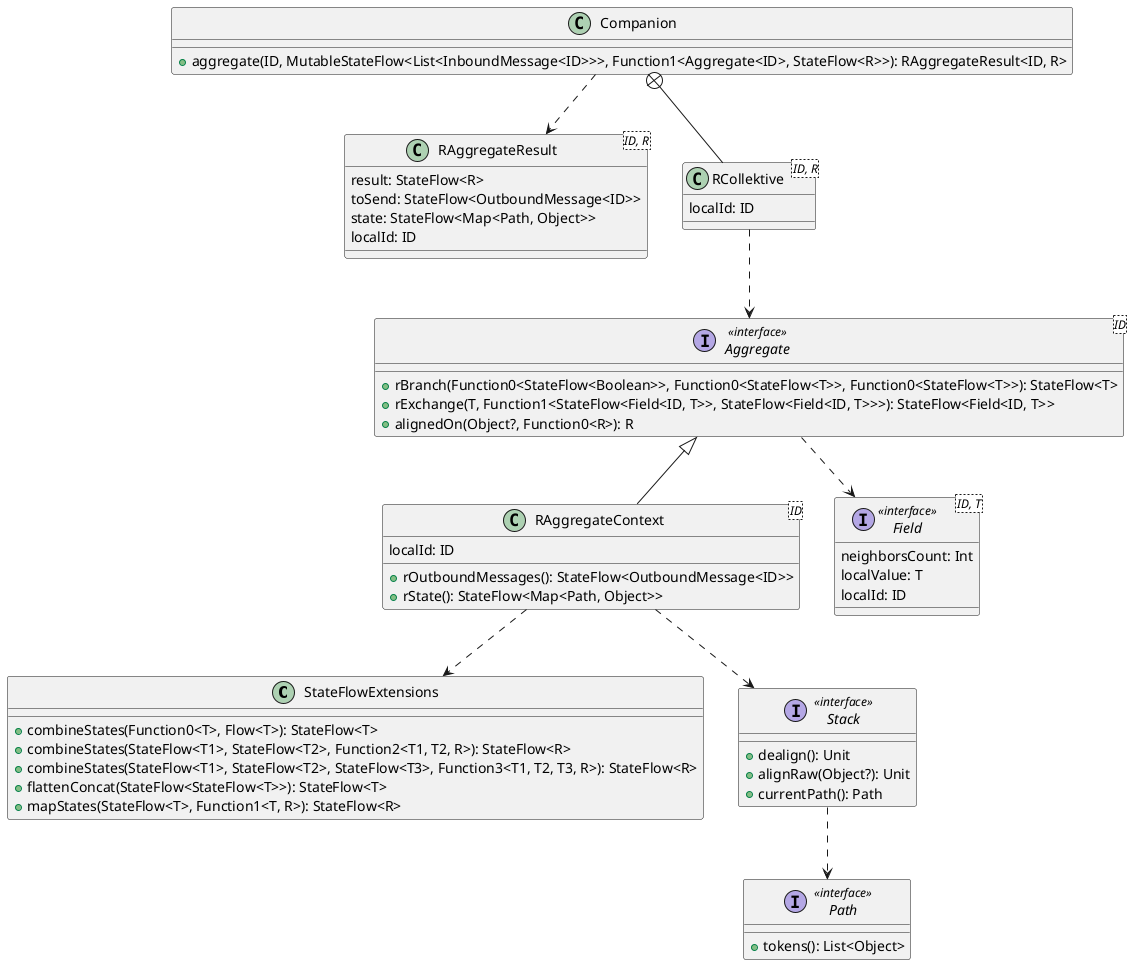 @startuml

class StateFlowExtensions {
  + combineStates(Function0<T>, Flow<T>): StateFlow<T>
  + combineStates(StateFlow<T1>, StateFlow<T2>, Function2<T1, T2, R>): StateFlow<R>
  + combineStates(StateFlow<T1>, StateFlow<T2>, StateFlow<T3>, Function3<T1, T2, T3, R>): StateFlow<R>
  + flattenConcat(StateFlow<StateFlow<T>>): StateFlow<T>
  + mapStates(StateFlow<T>, Function1<T, R>): StateFlow<R>
}

interface Aggregate<ID> << interface >> {
  + rBranch(Function0<StateFlow<Boolean>>, Function0<StateFlow<T>>, Function0<StateFlow<T>>): StateFlow<T>
  + rExchange(T, Function1<StateFlow<Field<ID, T>>, StateFlow<Field<ID, T>>>): StateFlow<Field<ID, T>>
  + alignedOn(Object?, Function0<R>): R
}

class RAggregateContext<ID> {
    + rOutboundMessages(): StateFlow<OutboundMessage<ID>>
    + rState(): StateFlow<Map<Path, Object>>
    localId: ID
}

class RAggregateResult<ID, R> {
   result: StateFlow<R>
   toSend: StateFlow<OutboundMessage<ID>>
   state: StateFlow<Map<Path, Object>>
   localId: ID
}

class RCollektive<ID, R> {
   localId: ID
}

class Companion {
  + aggregate(ID, MutableStateFlow<List<InboundMessage<ID>>>, Function1<Aggregate<ID>, StateFlow<R>>): RAggregateResult<ID, R>
}

interface Stack << interface >> {
  + dealign(): Unit
  + alignRaw(Object?): Unit
  + currentPath(): Path
}

interface Path << interface >> {
  + tokens(): List<Object>
}

interface Field<ID, T> << interface >> {
   neighborsCount: Int
   localValue: T
   localId: ID
}

Companion +-- RCollektive
RAggregateContext -up-|> Aggregate
Stack ..> Path
RAggregateContext ..> Stack
RAggregateContext ..> StateFlowExtensions
Aggregate ..> Field
RCollektive ..> Aggregate
Companion ..> RAggregateResult

@enduml